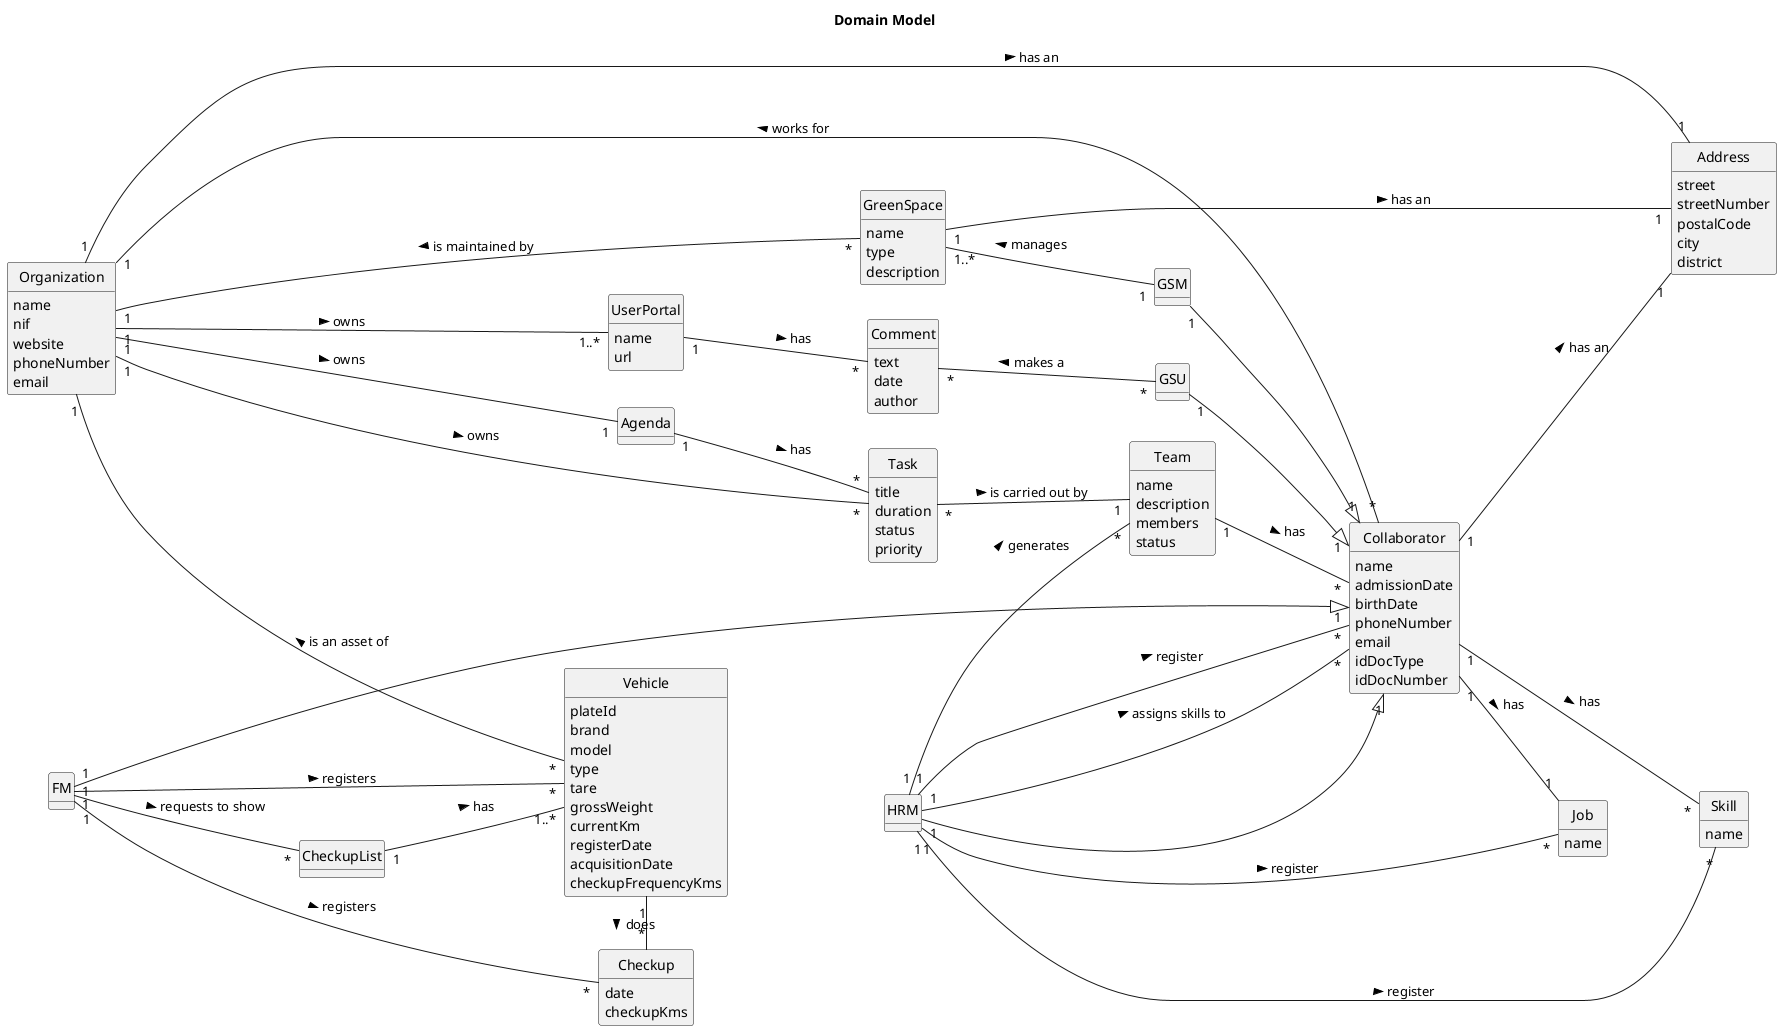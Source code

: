 @startuml
skinparam monochrome true
skinparam packageStyle rectangle
skinparam shadowing false
'skinparam linetype ortho
left to right direction
skinparam classAttributeIconSize 0
hide circle
hide methods

title Domain Model

class Organization {
    name
    nif
    website
    phoneNumber
    email
}

class Skill{
    name

}

class Collaborator{
    name
    admissionDate
    birthDate
    phoneNumber
    email
    idDocType
    idDocNumber
}

class Job{
    name
}

class HRM{

}

class FM{

}

class Team{
    name
    description
    members
    status
}

class Vehicle{
    plateId
    brand
    model
    type
    tare
    grossWeight
    currentKm
    registerDate
    acquisitionDate
    checkupFrequencyKms
}

class Checkup{
    date
    checkupKms
}
class CheckupList{

}

class GreenSpace{
    name
    type
    description
}


class Address{
    street
    streetNumber
    postalCode
    city
    district
}

class Task{
    title
    duration
    status
    priority
}

class UserPortal{
    name
    url
}

class Comment{
    text
    date
    author
}

Organization "1" --- "*" Task : "owns >"
Organization "1" --- "1" Agenda : "owns >"
Organization "1" --- "1" Address : "has an >"
Organization "1" --- "1..*" UserPortal : "owns >"
Organization "1" --- "*" GreenSpace : "is maintained by <"
'Organization "1" -- "*" Skill : "owns >"
'Organization "1" -- "*" Job : "owns >"
Organization "1" --- "*" Collaborator : "works for <"
Organization "1" --- "*" Vehicle : "is an asset of <"
Collaborator "1" --- "*" Skill : "has >"
Collaborator "1" --- "1" Address : "has an >"
Collaborator "1" -- "1" Job : "has >"
HRM "1" -- "*" Skill : "register >"
HRM "1" -- "*" Job : "register >"
HRM "1" --|> "1" Collaborator
HRM "1" -- "*" Collaborator : "register >"
HRM "1" -- "*" Collaborator : "assigns skills to >"
HRM "1" -- "*" Team : "generates >"
FM "1" --|> "1" Collaborator
FM "1" -- "*" Vehicle : "registers >"
FM "1" -- "*" Checkup : "registers >"
UserPortal "1" -- "*" Comment : "has >"
Agenda "1" -- "*" Task : "has >"
Task "*" -- "1" Team : "is carried out by >"
GreenSpace "1" -- "1" Address : "has an >"
Team "1" -- "*" Collaborator : "has >"
Vehicle "1" --right "*" Checkup : "does >"
CheckupList "1" -- "1..*" Vehicle : "has >"
FM "1" -- "*" CheckupList : "requests to show >"
GSU "*" -up- "*" Comment : "makes a >"
GSM "1" -up- "1..*" GreenSpace : "manages >"
GSM "1" --|> "1" Collaborator
GSU "1" --|> "1" Collaborator

@enduml
